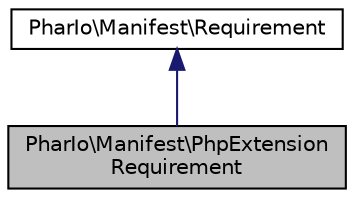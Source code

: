 digraph "PharIo\Manifest\PhpExtensionRequirement"
{
  edge [fontname="Helvetica",fontsize="10",labelfontname="Helvetica",labelfontsize="10"];
  node [fontname="Helvetica",fontsize="10",shape=record];
  Node2 [label="PharIo\\Manifest\\PhpExtension\lRequirement",height=0.2,width=0.4,color="black", fillcolor="grey75", style="filled", fontcolor="black"];
  Node3 -> Node2 [dir="back",color="midnightblue",fontsize="10",style="solid",fontname="Helvetica"];
  Node3 [label="PharIo\\Manifest\\Requirement",height=0.2,width=0.4,color="black", fillcolor="white", style="filled",URL="$interfacePharIo_1_1Manifest_1_1Requirement.html"];
}
